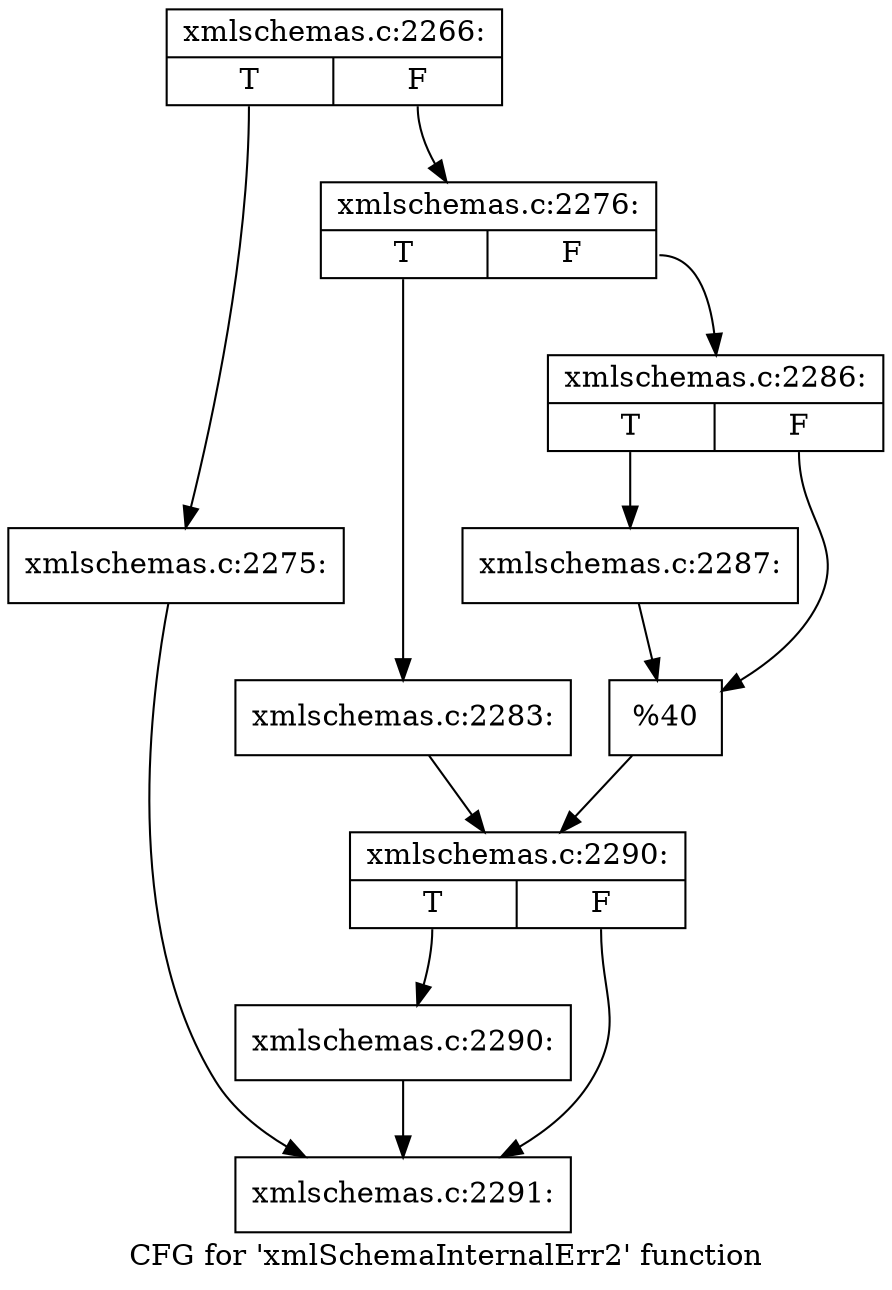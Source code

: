 digraph "CFG for 'xmlSchemaInternalErr2' function" {
	label="CFG for 'xmlSchemaInternalErr2' function";

	Node0x4b7fed0 [shape=record,label="{xmlschemas.c:2266:|{<s0>T|<s1>F}}"];
	Node0x4b7fed0:s0 -> Node0x4b812c0;
	Node0x4b7fed0:s1 -> Node0x4b81310;
	Node0x4b812c0 [shape=record,label="{xmlschemas.c:2275:}"];
	Node0x4b812c0 -> Node0x4b84470;
	Node0x4b81310 [shape=record,label="{xmlschemas.c:2276:|{<s0>T|<s1>F}}"];
	Node0x4b81310:s0 -> Node0x4b82320;
	Node0x4b81310:s1 -> Node0x4b82f70;
	Node0x4b82320 [shape=record,label="{xmlschemas.c:2283:}"];
	Node0x4b82320 -> Node0x4b82f20;
	Node0x4b82f70 [shape=record,label="{xmlschemas.c:2286:|{<s0>T|<s1>F}}"];
	Node0x4b82f70:s0 -> Node0x4b83820;
	Node0x4b82f70:s1 -> Node0x4b83d00;
	Node0x4b83820 [shape=record,label="{xmlschemas.c:2287:}"];
	Node0x4b83820 -> Node0x4b83d00;
	Node0x4b83d00 [shape=record,label="{%40}"];
	Node0x4b83d00 -> Node0x4b82f20;
	Node0x4b82f20 [shape=record,label="{xmlschemas.c:2290:|{<s0>T|<s1>F}}"];
	Node0x4b82f20:s0 -> Node0x4b84420;
	Node0x4b82f20:s1 -> Node0x4b84470;
	Node0x4b84420 [shape=record,label="{xmlschemas.c:2290:}"];
	Node0x4b84420 -> Node0x4b84470;
	Node0x4b84470 [shape=record,label="{xmlschemas.c:2291:}"];
}
